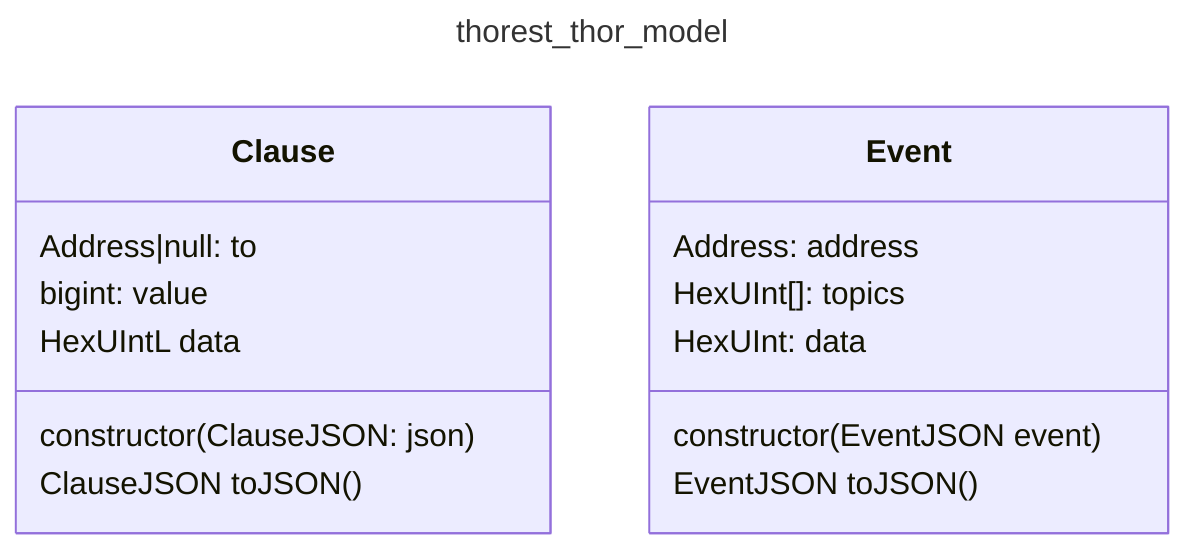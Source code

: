 ---
title: thorest_thor_model
---
classDiagram
    class Clause {
        Address|null: to
        bigint: value
        HexUIntL data
        constructor(ClauseJSON: json)
        ClauseJSON toJSON()
    }
    class Event {
        Address: address
        HexUInt[]: topics
        HexUInt: data
        constructor(EventJSON event)
        EventJSON toJSON()
    }